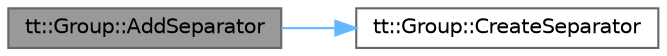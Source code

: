 digraph "tt::Group::AddSeparator"
{
 // LATEX_PDF_SIZE
  bgcolor="transparent";
  edge [fontname=Helvetica,fontsize=10,labelfontname=Helvetica,labelfontsize=10];
  node [fontname=Helvetica,fontsize=10,shape=box,height=0.2,width=0.4];
  rankdir="LR";
  Node1 [id="Node000001",label="tt::Group::AddSeparator",height=0.2,width=0.4,color="gray40", fillcolor="grey60", style="filled", fontcolor="black",tooltip=" "];
  Node1 -> Node2 [id="edge1_Node000001_Node000002",color="steelblue1",style="solid",tooltip=" "];
  Node2 [id="Node000002",label="tt::Group::CreateSeparator",height=0.2,width=0.4,color="grey40", fillcolor="white", style="filled",URL="$classtt_1_1_group.html#ac7cb7dc2b2010ecedec5b3c3693c67b8",tooltip=" "];
}
